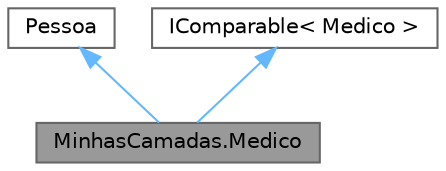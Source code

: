 digraph "MinhasCamadas.Medico"
{
 // LATEX_PDF_SIZE
  bgcolor="transparent";
  edge [fontname=Helvetica,fontsize=10,labelfontname=Helvetica,labelfontsize=10];
  node [fontname=Helvetica,fontsize=10,shape=box,height=0.2,width=0.4];
  Node1 [id="Node000001",label="MinhasCamadas.Medico",height=0.2,width=0.4,color="gray40", fillcolor="grey60", style="filled", fontcolor="black",tooltip="Purpose: Class responsável por manipular Medico Created by: gonca Created on: 12/1/2024 6:21:02 PM."];
  Node2 -> Node1 [id="edge5_Node000001_Node000002",dir="back",color="steelblue1",style="solid",tooltip=" "];
  Node2 [id="Node000002",label="Pessoa",height=0.2,width=0.4,color="gray40", fillcolor="white", style="filled",URL="$class_minhas_camadas_1_1_pessoa.html",tooltip="Purpose: Class pai de algumas Class no projeto Created by: gonca Created on: 12/1/2024 6:21:23 PM."];
  Node3 -> Node1 [id="edge6_Node000001_Node000003",dir="back",color="steelblue1",style="solid",tooltip=" "];
  Node3 [id="Node000003",label="IComparable\< Medico \>",height=0.2,width=0.4,color="gray40", fillcolor="white", style="filled",tooltip=" "];
}
